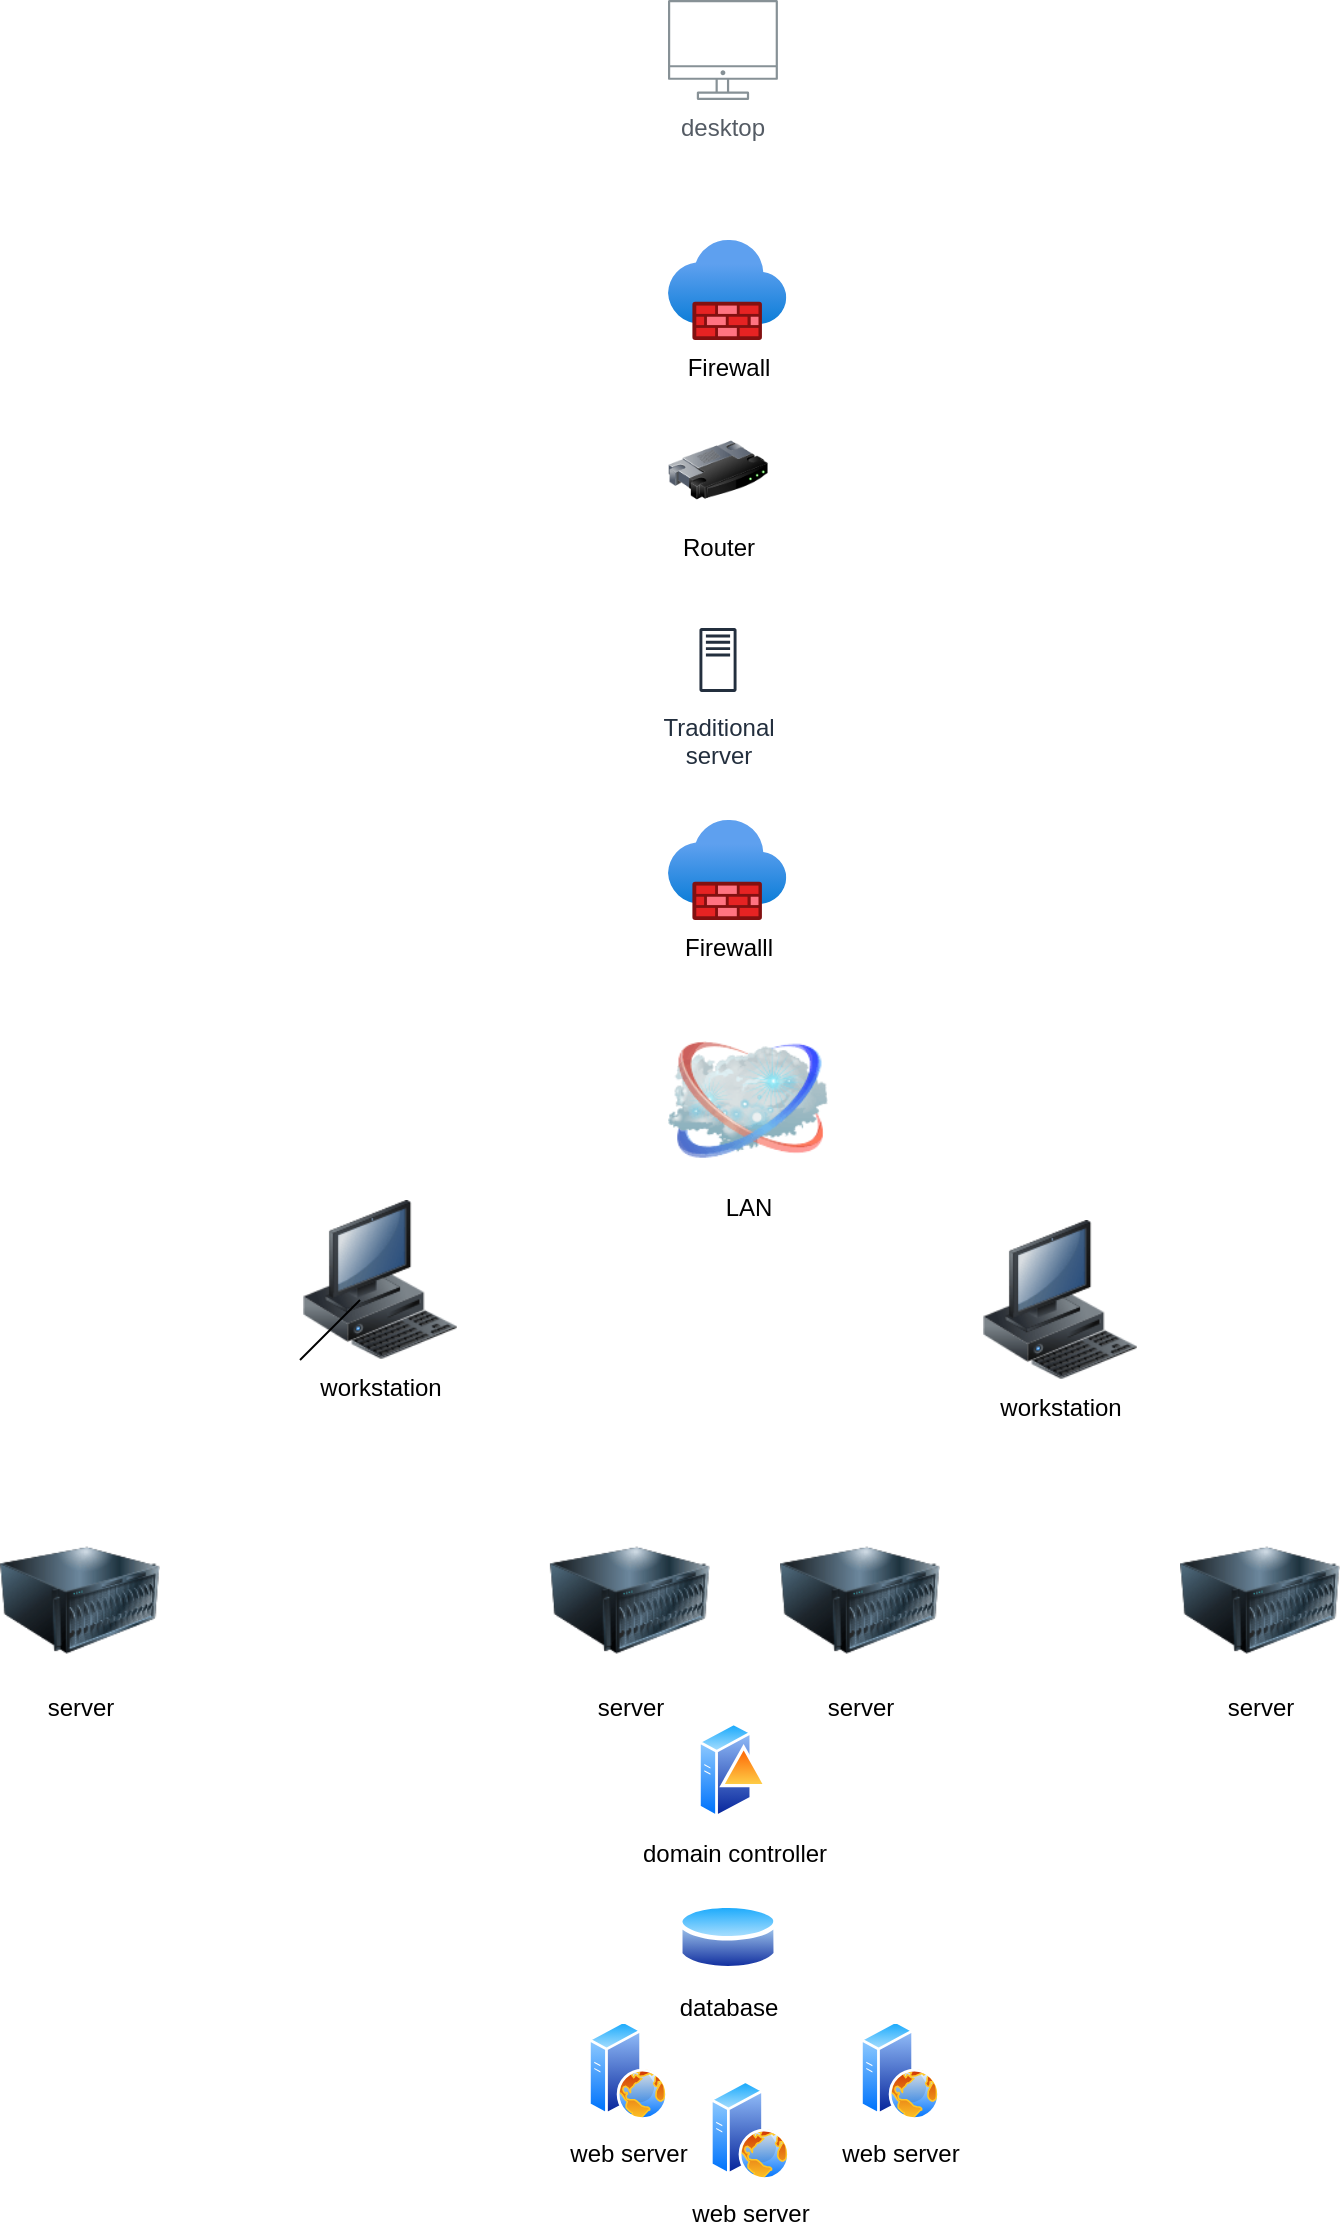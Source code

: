 <mxfile version="21.7.0" type="github">
  <diagram name="Page-1" id="fUX4Cxz-lSoH740YWGFB">
    <mxGraphModel dx="9" dy="6" grid="1" gridSize="10" guides="1" tooltips="1" connect="1" arrows="1" fold="1" page="1" pageScale="1" pageWidth="827" pageHeight="1169" math="0" shadow="0">
      <root>
        <mxCell id="0" />
        <mxCell id="1" parent="0" />
        <mxCell id="axN_E5OJs1UjX3GLZ8zh-2" value="desktop" style="sketch=0;outlineConnect=0;gradientColor=none;fontColor=#545B64;strokeColor=none;fillColor=#879196;dashed=0;verticalLabelPosition=bottom;verticalAlign=top;align=center;html=1;fontSize=12;fontStyle=0;aspect=fixed;shape=mxgraph.aws4.illustration_desktop;pointerEvents=1" vertex="1" parent="1">
          <mxGeometry x="414" y="10" width="54.95" height="50" as="geometry" />
        </mxCell>
        <mxCell id="axN_E5OJs1UjX3GLZ8zh-8" value="Firewall" style="image;aspect=fixed;html=1;points=[];align=center;fontSize=12;image=img/lib/azure2/networking/Firewalls.svg;" vertex="1" parent="1">
          <mxGeometry x="414" y="130" width="59.17" height="50" as="geometry" />
        </mxCell>
        <mxCell id="axN_E5OJs1UjX3GLZ8zh-9" value="Firewalll" style="image;aspect=fixed;html=1;points=[];align=center;fontSize=12;image=img/lib/azure2/networking/Firewalls.svg;" vertex="1" parent="1">
          <mxGeometry x="414" y="420" width="59.16" height="50" as="geometry" />
        </mxCell>
        <mxCell id="axN_E5OJs1UjX3GLZ8zh-10" value="Router" style="image;html=1;image=img/lib/clip_art/networking/Router_128x128.png" vertex="1" parent="1">
          <mxGeometry x="414" y="220" width="50" height="50" as="geometry" />
        </mxCell>
        <mxCell id="axN_E5OJs1UjX3GLZ8zh-11" value="web server" style="image;aspect=fixed;perimeter=ellipsePerimeter;html=1;align=center;shadow=0;dashed=0;spacingTop=3;image=img/lib/active_directory/web_server.svg;" vertex="1" parent="1">
          <mxGeometry x="510" y="1020" width="40" height="50" as="geometry" />
        </mxCell>
        <mxCell id="axN_E5OJs1UjX3GLZ8zh-12" value="web server" style="image;aspect=fixed;perimeter=ellipsePerimeter;html=1;align=center;shadow=0;dashed=0;spacingTop=3;image=img/lib/active_directory/web_server.svg;" vertex="1" parent="1">
          <mxGeometry x="434.95" y="1050" width="40" height="50" as="geometry" />
        </mxCell>
        <mxCell id="axN_E5OJs1UjX3GLZ8zh-13" value="web server" style="image;aspect=fixed;perimeter=ellipsePerimeter;html=1;align=center;shadow=0;dashed=0;spacingTop=3;image=img/lib/active_directory/web_server.svg;" vertex="1" parent="1">
          <mxGeometry x="374" y="1020" width="40" height="50" as="geometry" />
        </mxCell>
        <mxCell id="axN_E5OJs1UjX3GLZ8zh-15" value="database" style="image;aspect=fixed;perimeter=ellipsePerimeter;html=1;align=center;shadow=0;dashed=0;spacingTop=3;image=img/lib/active_directory/database.svg;" vertex="1" parent="1">
          <mxGeometry x="419" y="960" width="50" height="37" as="geometry" />
        </mxCell>
        <mxCell id="axN_E5OJs1UjX3GLZ8zh-16" value="Traditional&#xa;server" style="sketch=0;outlineConnect=0;fontColor=#232F3E;gradientColor=none;strokeColor=#232F3E;fillColor=#ffffff;dashed=0;verticalLabelPosition=bottom;verticalAlign=top;align=center;html=1;fontSize=12;fontStyle=0;aspect=fixed;shape=mxgraph.aws4.resourceIcon;resIcon=mxgraph.aws4.traditional_server;" vertex="1" parent="1">
          <mxGeometry x="419" y="320" width="40" height="40" as="geometry" />
        </mxCell>
        <mxCell id="axN_E5OJs1UjX3GLZ8zh-17" value="domain controller" style="image;aspect=fixed;perimeter=ellipsePerimeter;html=1;align=center;shadow=0;dashed=0;spacingTop=3;image=img/lib/active_directory/domain_controller.svg;" vertex="1" parent="1">
          <mxGeometry x="429" y="870" width="35" height="50" as="geometry" />
        </mxCell>
        <mxCell id="axN_E5OJs1UjX3GLZ8zh-19" value="server" style="image;html=1;image=img/lib/clip_art/computers/Server_128x128.png" vertex="1" parent="1">
          <mxGeometry x="354.95" y="770" width="80" height="80" as="geometry" />
        </mxCell>
        <mxCell id="axN_E5OJs1UjX3GLZ8zh-20" value="server" style="image;html=1;image=img/lib/clip_art/computers/Server_128x128.png" vertex="1" parent="1">
          <mxGeometry x="80" y="770" width="80" height="80" as="geometry" />
        </mxCell>
        <mxCell id="axN_E5OJs1UjX3GLZ8zh-21" value="workstation" style="image;html=1;image=img/lib/clip_art/computers/Workstation_128x128.png" vertex="1" parent="1">
          <mxGeometry x="230" y="610" width="80" height="80" as="geometry" />
        </mxCell>
        <mxCell id="axN_E5OJs1UjX3GLZ8zh-23" value="" style="endArrow=none;html=1;rounded=0;" edge="1" parent="1" target="axN_E5OJs1UjX3GLZ8zh-21">
          <mxGeometry width="50" height="50" relative="1" as="geometry">
            <mxPoint x="260" y="660" as="sourcePoint" />
            <mxPoint x="320" y="640" as="targetPoint" />
          </mxGeometry>
        </mxCell>
        <mxCell id="axN_E5OJs1UjX3GLZ8zh-26" value="workstation" style="image;html=1;image=img/lib/clip_art/computers/Workstation_128x128.png" vertex="1" parent="1">
          <mxGeometry x="570" y="620" width="80" height="80" as="geometry" />
        </mxCell>
        <mxCell id="axN_E5OJs1UjX3GLZ8zh-27" value="server" style="image;html=1;image=img/lib/clip_art/computers/Server_128x128.png" vertex="1" parent="1">
          <mxGeometry x="670" y="770" width="80" height="80" as="geometry" />
        </mxCell>
        <mxCell id="axN_E5OJs1UjX3GLZ8zh-28" value="server" style="image;html=1;image=img/lib/clip_art/computers/Server_128x128.png" vertex="1" parent="1">
          <mxGeometry x="470" y="770" width="80" height="80" as="geometry" />
        </mxCell>
        <mxCell id="axN_E5OJs1UjX3GLZ8zh-29" value="LAN&lt;br&gt;" style="image;html=1;image=img/lib/clip_art/networking/Cloud_128x128.png" vertex="1" parent="1">
          <mxGeometry x="414" y="520" width="80" height="80" as="geometry" />
        </mxCell>
      </root>
    </mxGraphModel>
  </diagram>
</mxfile>
